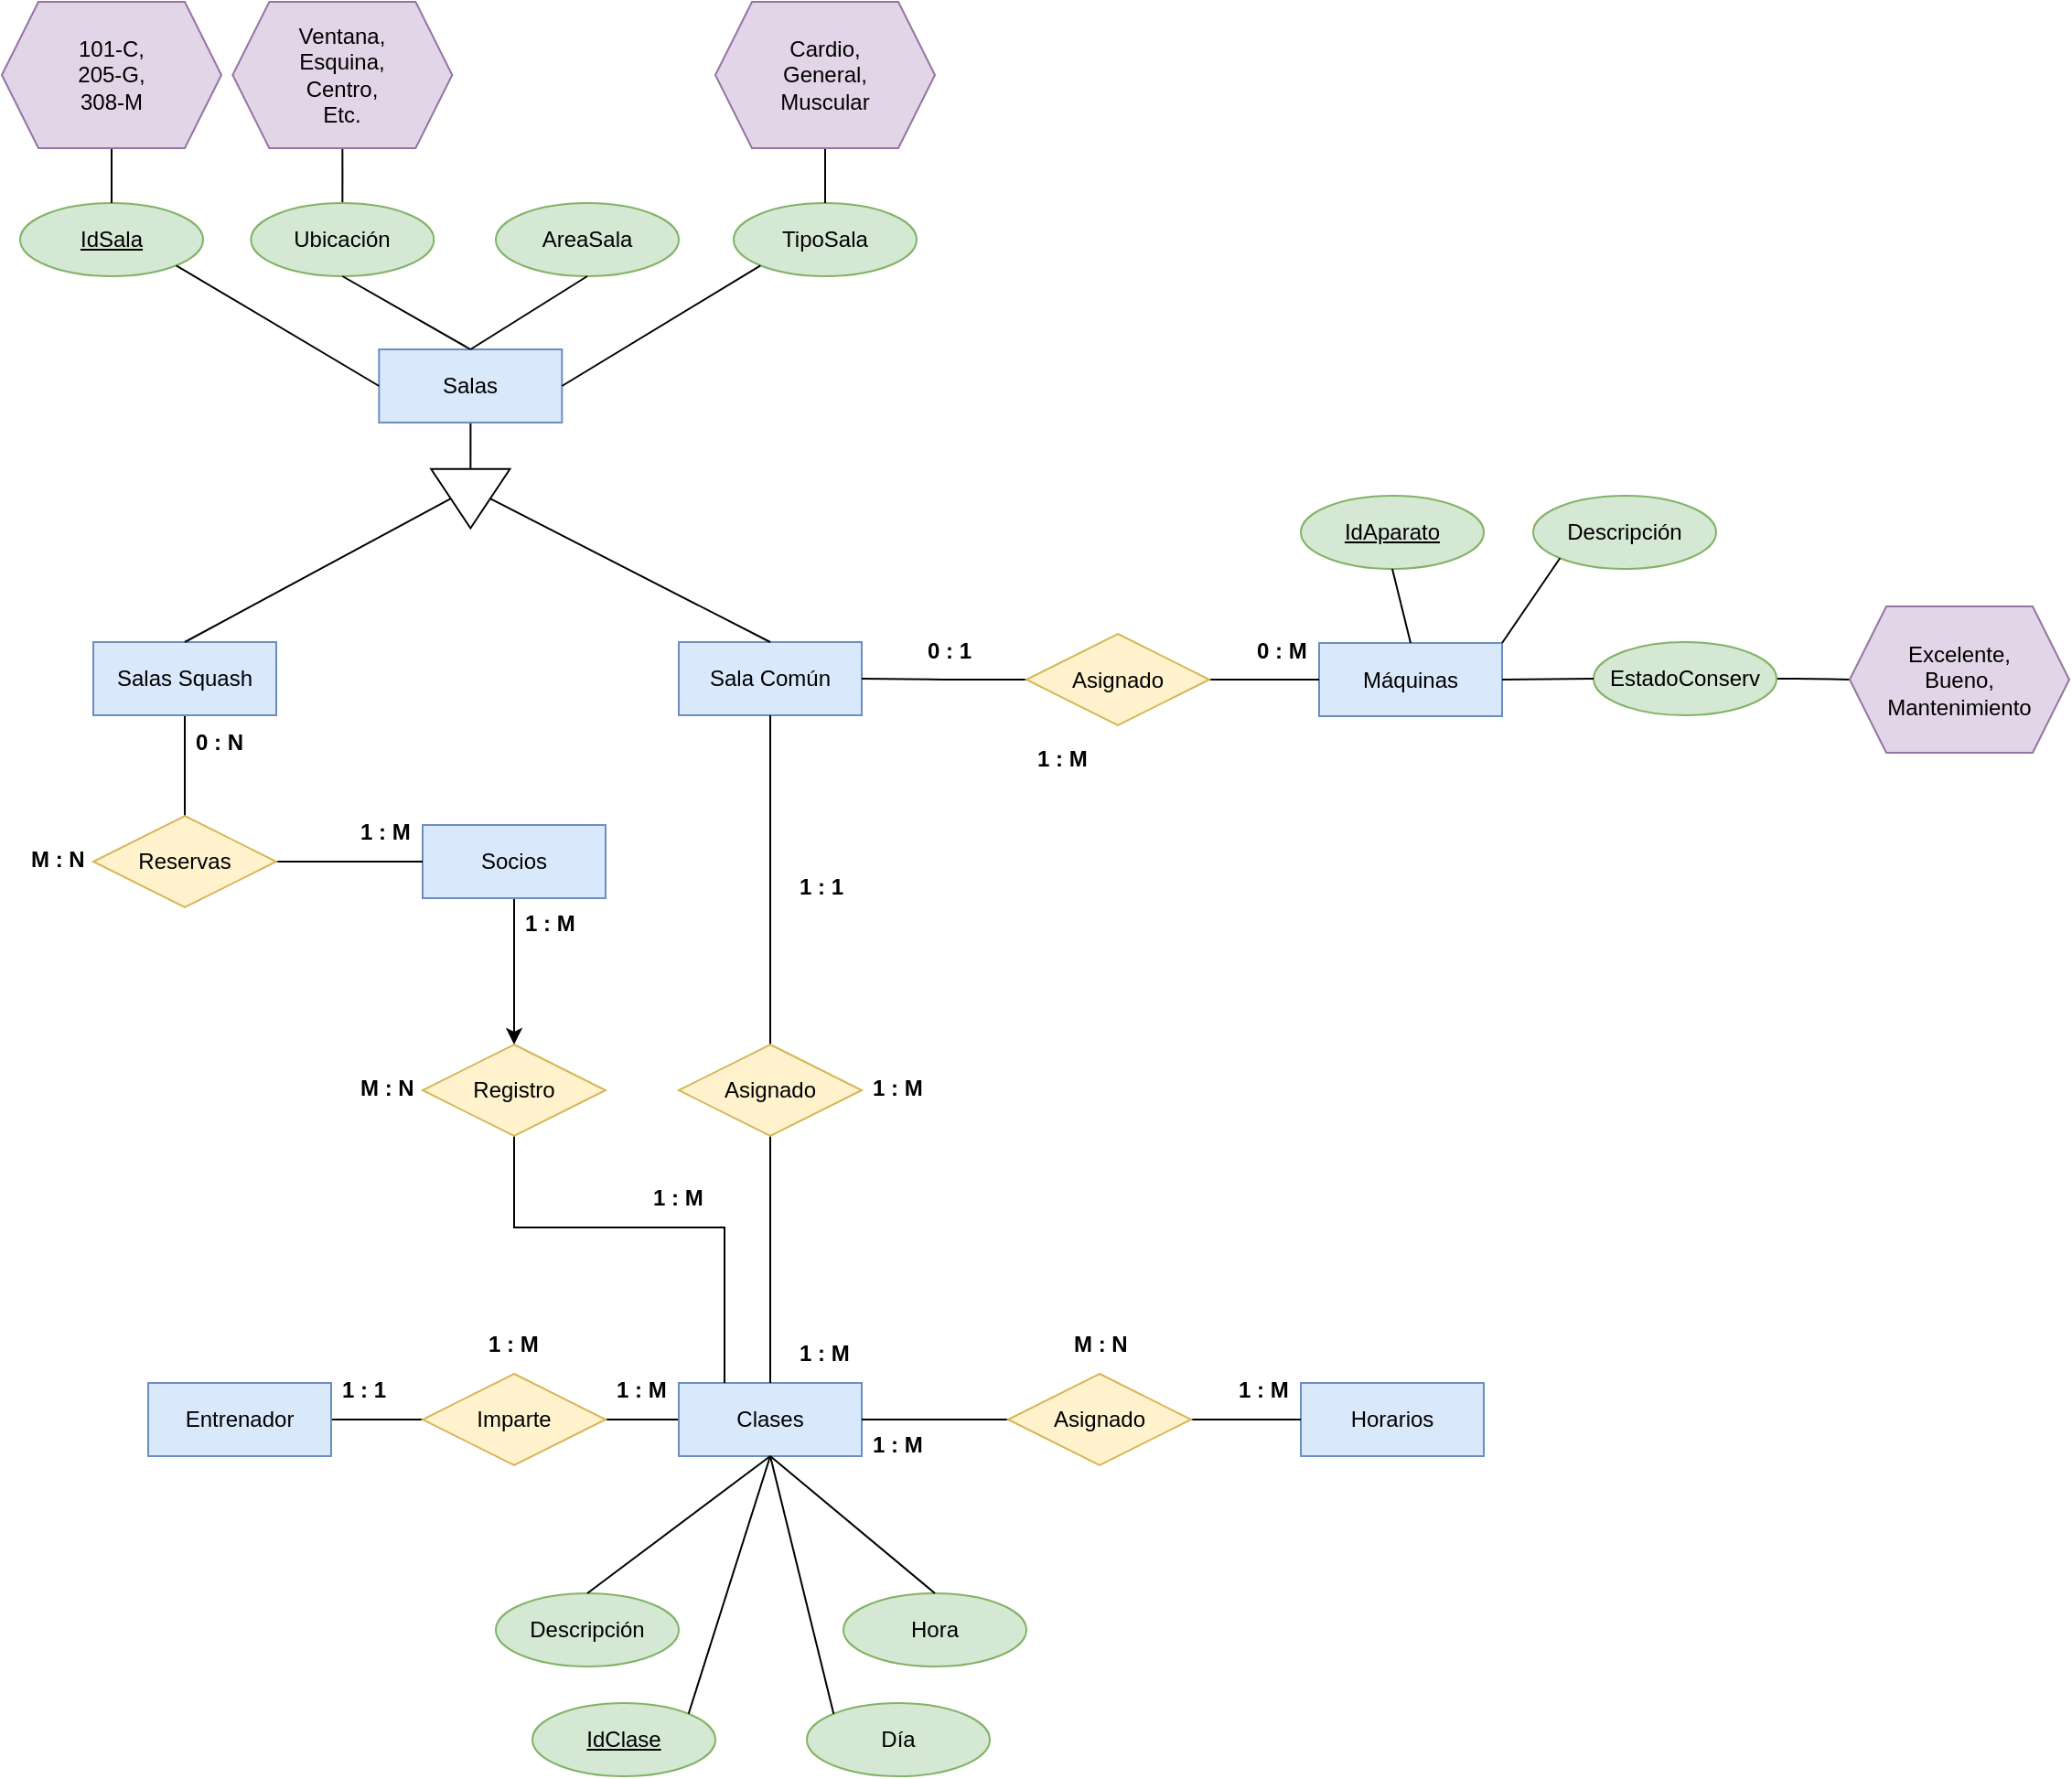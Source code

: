 <mxfile version="24.2.5" type="github">
  <diagram name="Página-1" id="1MkTyme_7WJyzQmy0kGP">
    <mxGraphModel dx="1535" dy="1617" grid="1" gridSize="10" guides="1" tooltips="1" connect="1" arrows="1" fold="1" page="1" pageScale="1" pageWidth="827" pageHeight="1169" math="0" shadow="0">
      <root>
        <mxCell id="0" />
        <mxCell id="1" parent="0" />
        <mxCell id="kHYHPtMem_qtSoGcVM8E-1" value="Sala Común" style="whiteSpace=wrap;html=1;align=center;fillColor=#dae8fc;strokeColor=#6c8ebf;fontSize=12;rounded=0;" parent="1" vertex="1">
          <mxGeometry x="360" y="160" width="100" height="40" as="geometry" />
        </mxCell>
        <mxCell id="Ol6Qqk-GlatQAoq85x_6-18" style="edgeStyle=orthogonalEdgeStyle;rounded=0;orthogonalLoop=1;jettySize=auto;html=1;" edge="1" parent="1" source="kHYHPtMem_qtSoGcVM8E-2" target="Ol6Qqk-GlatQAoq85x_6-17">
          <mxGeometry relative="1" as="geometry" />
        </mxCell>
        <mxCell id="kHYHPtMem_qtSoGcVM8E-2" value="Socios" style="whiteSpace=wrap;html=1;align=center;fillColor=#dae8fc;strokeColor=#6c8ebf;rounded=0;" parent="1" vertex="1">
          <mxGeometry x="220" y="260" width="100" height="40" as="geometry" />
        </mxCell>
        <mxCell id="kHYHPtMem_qtSoGcVM8E-31" value="" style="edgeStyle=orthogonalEdgeStyle;rounded=0;orthogonalLoop=1;jettySize=auto;html=1;endArrow=none;endFill=0;" parent="1" source="kHYHPtMem_qtSoGcVM8E-3" target="kHYHPtMem_qtSoGcVM8E-25" edge="1">
          <mxGeometry relative="1" as="geometry" />
        </mxCell>
        <mxCell id="kHYHPtMem_qtSoGcVM8E-3" value="Entrenador" style="whiteSpace=wrap;html=1;align=center;fillColor=#dae8fc;strokeColor=#6c8ebf;rounded=0;" parent="1" vertex="1">
          <mxGeometry x="70" y="565" width="100" height="40" as="geometry" />
        </mxCell>
        <mxCell id="kHYHPtMem_qtSoGcVM8E-4" value="Máquinas" style="whiteSpace=wrap;html=1;align=center;fillColor=#dae8fc;strokeColor=#6c8ebf;rounded=0;" parent="1" vertex="1">
          <mxGeometry x="710" y="160.5" width="100" height="40" as="geometry" />
        </mxCell>
        <mxCell id="Ol6Qqk-GlatQAoq85x_6-3" style="edgeStyle=orthogonalEdgeStyle;rounded=0;orthogonalLoop=1;jettySize=auto;html=1;entryX=0.5;entryY=0;entryDx=0;entryDy=0;endArrow=none;endFill=0;" edge="1" parent="1" source="kHYHPtMem_qtSoGcVM8E-5" target="Ol6Qqk-GlatQAoq85x_6-1">
          <mxGeometry relative="1" as="geometry" />
        </mxCell>
        <mxCell id="kHYHPtMem_qtSoGcVM8E-5" value="Salas Squash" style="whiteSpace=wrap;html=1;align=center;fillColor=#dae8fc;strokeColor=#6c8ebf;rounded=0;" parent="1" vertex="1">
          <mxGeometry x="40.0" y="160" width="100" height="40" as="geometry" />
        </mxCell>
        <mxCell id="kHYHPtMem_qtSoGcVM8E-12" value="" style="edgeStyle=orthogonalEdgeStyle;rounded=0;orthogonalLoop=1;jettySize=auto;html=1;endArrow=none;endFill=0;" parent="1" source="kHYHPtMem_qtSoGcVM8E-6" target="kHYHPtMem_qtSoGcVM8E-4" edge="1">
          <mxGeometry relative="1" as="geometry" />
        </mxCell>
        <mxCell id="kHYHPtMem_qtSoGcVM8E-16" style="edgeStyle=orthogonalEdgeStyle;rounded=0;orthogonalLoop=1;jettySize=auto;html=1;endArrow=none;endFill=0;" parent="1" source="kHYHPtMem_qtSoGcVM8E-6" target="kHYHPtMem_qtSoGcVM8E-1" edge="1">
          <mxGeometry relative="1" as="geometry" />
        </mxCell>
        <mxCell id="kHYHPtMem_qtSoGcVM8E-6" value="Asignado" style="shape=rhombus;perimeter=rhombusPerimeter;whiteSpace=wrap;html=1;align=center;fillColor=#fff2cc;strokeColor=#d6b656;rounded=0;" parent="1" vertex="1">
          <mxGeometry x="550" y="155.5" width="100" height="50" as="geometry" />
        </mxCell>
        <mxCell id="kHYHPtMem_qtSoGcVM8E-7" value="1 : M" style="text;strokeColor=none;fillColor=none;spacingLeft=4;spacingRight=4;overflow=hidden;rotatable=0;points=[[0,0.5],[1,0.5]];portConstraint=eastwest;fontSize=12;whiteSpace=wrap;html=1;fontStyle=1;rounded=0;" parent="1" vertex="1">
          <mxGeometry x="550" y="210" width="40" height="30" as="geometry" />
        </mxCell>
        <mxCell id="kHYHPtMem_qtSoGcVM8E-30" value="" style="edgeStyle=orthogonalEdgeStyle;rounded=0;orthogonalLoop=1;jettySize=auto;html=1;endArrow=none;endFill=0;" parent="1" source="kHYHPtMem_qtSoGcVM8E-10" target="kHYHPtMem_qtSoGcVM8E-25" edge="1">
          <mxGeometry relative="1" as="geometry" />
        </mxCell>
        <mxCell id="kHYHPtMem_qtSoGcVM8E-10" value="Clases" style="whiteSpace=wrap;html=1;align=center;fillColor=#dae8fc;strokeColor=#6c8ebf;rounded=0;" parent="1" vertex="1">
          <mxGeometry x="360" y="565" width="100" height="40" as="geometry" />
        </mxCell>
        <mxCell id="kHYHPtMem_qtSoGcVM8E-13" value="0 : M" style="text;strokeColor=none;fillColor=none;spacingLeft=4;spacingRight=4;overflow=hidden;rotatable=0;points=[[0,0.5],[1,0.5]];portConstraint=eastwest;fontSize=12;whiteSpace=wrap;html=1;fontStyle=1;rounded=0;" parent="1" vertex="1">
          <mxGeometry x="670" y="150.5" width="40" height="30" as="geometry" />
        </mxCell>
        <mxCell id="kHYHPtMem_qtSoGcVM8E-14" value="0 : 1" style="text;strokeColor=none;fillColor=none;spacingLeft=4;spacingRight=4;overflow=hidden;rotatable=0;points=[[0,0.5],[1,0.5]];portConstraint=eastwest;fontSize=12;whiteSpace=wrap;html=1;fontStyle=1;rounded=0;" parent="1" vertex="1">
          <mxGeometry x="490" y="150.5" width="40" height="30" as="geometry" />
        </mxCell>
        <mxCell id="kHYHPtMem_qtSoGcVM8E-22" value="" style="edgeStyle=orthogonalEdgeStyle;rounded=0;orthogonalLoop=1;jettySize=auto;html=1;endArrow=none;endFill=0;" parent="1" source="kHYHPtMem_qtSoGcVM8E-17" target="kHYHPtMem_qtSoGcVM8E-1" edge="1">
          <mxGeometry relative="1" as="geometry" />
        </mxCell>
        <mxCell id="kHYHPtMem_qtSoGcVM8E-24" style="edgeStyle=orthogonalEdgeStyle;rounded=0;orthogonalLoop=1;jettySize=auto;html=1;endArrow=none;endFill=0;" parent="1" source="kHYHPtMem_qtSoGcVM8E-17" target="kHYHPtMem_qtSoGcVM8E-10" edge="1">
          <mxGeometry relative="1" as="geometry" />
        </mxCell>
        <mxCell id="kHYHPtMem_qtSoGcVM8E-17" value="Asignado" style="shape=rhombus;perimeter=rhombusPerimeter;whiteSpace=wrap;html=1;align=center;fillColor=#fff2cc;strokeColor=#d6b656;rounded=0;" parent="1" vertex="1">
          <mxGeometry x="360" y="380" width="100" height="50" as="geometry" />
        </mxCell>
        <mxCell id="kHYHPtMem_qtSoGcVM8E-19" value="1 : M" style="text;strokeColor=none;fillColor=none;spacingLeft=4;spacingRight=4;overflow=hidden;rotatable=0;points=[[0,0.5],[1,0.5]];portConstraint=eastwest;fontSize=12;whiteSpace=wrap;html=1;fontStyle=1;rounded=0;" parent="1" vertex="1">
          <mxGeometry x="460" y="390" width="40" height="30" as="geometry" />
        </mxCell>
        <mxCell id="kHYHPtMem_qtSoGcVM8E-20" value="1 : M" style="text;strokeColor=none;fillColor=none;spacingLeft=4;spacingRight=4;overflow=hidden;rotatable=0;points=[[0,0.5],[1,0.5]];portConstraint=eastwest;fontSize=12;whiteSpace=wrap;html=1;fontStyle=1;rounded=0;" parent="1" vertex="1">
          <mxGeometry x="420" y="535" width="40" height="30" as="geometry" />
        </mxCell>
        <mxCell id="kHYHPtMem_qtSoGcVM8E-21" value="1 : 1" style="text;strokeColor=none;fillColor=none;spacingLeft=4;spacingRight=4;overflow=hidden;rotatable=0;points=[[0,0.5],[1,0.5]];portConstraint=eastwest;fontSize=12;whiteSpace=wrap;html=1;fontStyle=1;rounded=0;" parent="1" vertex="1">
          <mxGeometry x="420" y="280" width="40" height="30" as="geometry" />
        </mxCell>
        <mxCell id="kHYHPtMem_qtSoGcVM8E-25" value="Imparte" style="shape=rhombus;perimeter=rhombusPerimeter;whiteSpace=wrap;html=1;align=center;fillColor=#fff2cc;strokeColor=#d6b656;rounded=0;" parent="1" vertex="1">
          <mxGeometry x="220" y="560" width="100" height="50" as="geometry" />
        </mxCell>
        <mxCell id="kHYHPtMem_qtSoGcVM8E-28" value="1 : M" style="text;strokeColor=none;fillColor=none;spacingLeft=4;spacingRight=4;overflow=hidden;rotatable=0;points=[[0,0.5],[1,0.5]];portConstraint=eastwest;fontSize=12;whiteSpace=wrap;html=1;fontStyle=1;rounded=0;" parent="1" vertex="1">
          <mxGeometry x="250" y="530" width="40" height="30" as="geometry" />
        </mxCell>
        <mxCell id="kHYHPtMem_qtSoGcVM8E-32" value="1 : M" style="text;strokeColor=none;fillColor=none;spacingLeft=4;spacingRight=4;overflow=hidden;rotatable=0;points=[[0,0.5],[1,0.5]];portConstraint=eastwest;fontSize=12;whiteSpace=wrap;html=1;fontStyle=1;rounded=0;" parent="1" vertex="1">
          <mxGeometry x="320" y="555" width="40" height="30" as="geometry" />
        </mxCell>
        <mxCell id="kHYHPtMem_qtSoGcVM8E-33" value="1 : 1" style="text;strokeColor=none;fillColor=none;spacingLeft=4;spacingRight=4;overflow=hidden;rotatable=0;points=[[0,0.5],[1,0.5]];portConstraint=eastwest;fontSize=12;whiteSpace=wrap;html=1;fontStyle=1;rounded=0;" parent="1" vertex="1">
          <mxGeometry x="170" y="555" width="40" height="30" as="geometry" />
        </mxCell>
        <mxCell id="kHYHPtMem_qtSoGcVM8E-36" value="" style="edgeStyle=orthogonalEdgeStyle;rounded=0;orthogonalLoop=1;jettySize=auto;html=1;endArrow=none;endFill=0;" parent="1" source="kHYHPtMem_qtSoGcVM8E-34" target="kHYHPtMem_qtSoGcVM8E-35" edge="1">
          <mxGeometry relative="1" as="geometry" />
        </mxCell>
        <mxCell id="kHYHPtMem_qtSoGcVM8E-34" value="Salas" style="whiteSpace=wrap;html=1;align=center;fillColor=#dae8fc;strokeColor=#6c8ebf;rounded=0;shadow=0;" parent="1" vertex="1">
          <mxGeometry x="196.17" width="100" height="40" as="geometry" />
        </mxCell>
        <mxCell id="kHYHPtMem_qtSoGcVM8E-35" value="" style="triangle;whiteSpace=wrap;html=1;rotation=90;rounded=0;" parent="1" vertex="1">
          <mxGeometry x="230.0" y="60" width="32.35" height="43.13" as="geometry" />
        </mxCell>
        <mxCell id="kHYHPtMem_qtSoGcVM8E-39" value="" style="endArrow=none;html=1;rounded=0;exitX=0.5;exitY=0;exitDx=0;exitDy=0;entryX=0.5;entryY=1;entryDx=0;entryDy=0;" parent="1" source="kHYHPtMem_qtSoGcVM8E-5" target="kHYHPtMem_qtSoGcVM8E-35" edge="1">
          <mxGeometry width="50" height="50" relative="1" as="geometry">
            <mxPoint x="280" y="250" as="sourcePoint" />
            <mxPoint x="330" y="200" as="targetPoint" />
          </mxGeometry>
        </mxCell>
        <mxCell id="kHYHPtMem_qtSoGcVM8E-40" value="" style="endArrow=none;html=1;rounded=0;exitX=0.5;exitY=0;exitDx=0;exitDy=0;entryX=0.5;entryY=0;entryDx=0;entryDy=0;" parent="1" source="kHYHPtMem_qtSoGcVM8E-35" target="kHYHPtMem_qtSoGcVM8E-1" edge="1">
          <mxGeometry width="50" height="50" relative="1" as="geometry">
            <mxPoint x="170" y="250" as="sourcePoint" />
            <mxPoint x="259" y="163" as="targetPoint" />
          </mxGeometry>
        </mxCell>
        <mxCell id="Ol6Qqk-GlatQAoq85x_6-4" style="edgeStyle=orthogonalEdgeStyle;rounded=0;orthogonalLoop=1;jettySize=auto;html=1;endArrow=none;endFill=0;" edge="1" parent="1" source="Ol6Qqk-GlatQAoq85x_6-1" target="kHYHPtMem_qtSoGcVM8E-2">
          <mxGeometry relative="1" as="geometry" />
        </mxCell>
        <mxCell id="Ol6Qqk-GlatQAoq85x_6-1" value="Reservas" style="shape=rhombus;perimeter=rhombusPerimeter;whiteSpace=wrap;html=1;align=center;fillColor=#fff2cc;strokeColor=#d6b656;rounded=0;" vertex="1" parent="1">
          <mxGeometry x="40" y="255" width="100" height="50" as="geometry" />
        </mxCell>
        <mxCell id="Ol6Qqk-GlatQAoq85x_6-2" value="M : N" style="text;strokeColor=none;fillColor=none;spacingLeft=4;spacingRight=4;overflow=hidden;rotatable=0;points=[[0,0.5],[1,0.5]];portConstraint=eastwest;fontSize=12;whiteSpace=wrap;html=1;fontStyle=1;rounded=0;" vertex="1" parent="1">
          <mxGeometry y="265" width="40" height="30" as="geometry" />
        </mxCell>
        <mxCell id="Ol6Qqk-GlatQAoq85x_6-5" value="0 : N" style="text;strokeColor=none;fillColor=none;spacingLeft=4;spacingRight=4;overflow=hidden;rotatable=0;points=[[0,0.5],[1,0.5]];portConstraint=eastwest;fontSize=12;whiteSpace=wrap;html=1;fontStyle=1;rounded=0;" vertex="1" parent="1">
          <mxGeometry x="90" y="200.5" width="40" height="30" as="geometry" />
        </mxCell>
        <mxCell id="Ol6Qqk-GlatQAoq85x_6-6" value="1 : M" style="text;strokeColor=none;fillColor=none;spacingLeft=4;spacingRight=4;overflow=hidden;rotatable=0;points=[[0,0.5],[1,0.5]];portConstraint=eastwest;fontSize=12;whiteSpace=wrap;html=1;fontStyle=1;rounded=0;" vertex="1" parent="1">
          <mxGeometry x="180" y="250" width="40" height="30" as="geometry" />
        </mxCell>
        <mxCell id="Ol6Qqk-GlatQAoq85x_6-11" value="Horarios" style="whiteSpace=wrap;html=1;align=center;fillColor=#dae8fc;strokeColor=#6c8ebf;rounded=0;" vertex="1" parent="1">
          <mxGeometry x="700" y="565" width="100" height="40" as="geometry" />
        </mxCell>
        <mxCell id="Ol6Qqk-GlatQAoq85x_6-15" style="edgeStyle=orthogonalEdgeStyle;rounded=0;orthogonalLoop=1;jettySize=auto;html=1;entryX=0;entryY=0.5;entryDx=0;entryDy=0;endArrow=none;endFill=0;" edge="1" parent="1" source="Ol6Qqk-GlatQAoq85x_6-13" target="Ol6Qqk-GlatQAoq85x_6-11">
          <mxGeometry relative="1" as="geometry" />
        </mxCell>
        <mxCell id="Ol6Qqk-GlatQAoq85x_6-16" style="edgeStyle=orthogonalEdgeStyle;rounded=0;orthogonalLoop=1;jettySize=auto;html=1;endArrow=none;endFill=0;" edge="1" parent="1" source="Ol6Qqk-GlatQAoq85x_6-13" target="kHYHPtMem_qtSoGcVM8E-10">
          <mxGeometry relative="1" as="geometry" />
        </mxCell>
        <mxCell id="Ol6Qqk-GlatQAoq85x_6-13" value="Asignado" style="shape=rhombus;perimeter=rhombusPerimeter;whiteSpace=wrap;html=1;align=center;fillColor=#fff2cc;strokeColor=#d6b656;rounded=0;" vertex="1" parent="1">
          <mxGeometry x="540" y="560" width="100" height="50" as="geometry" />
        </mxCell>
        <mxCell id="Ol6Qqk-GlatQAoq85x_6-14" value="M : N" style="text;strokeColor=none;fillColor=none;spacingLeft=4;spacingRight=4;overflow=hidden;rotatable=0;points=[[0,0.5],[1,0.5]];portConstraint=eastwest;fontSize=12;whiteSpace=wrap;html=1;fontStyle=1;rounded=0;" vertex="1" parent="1">
          <mxGeometry x="570" y="530" width="40" height="30" as="geometry" />
        </mxCell>
        <mxCell id="Ol6Qqk-GlatQAoq85x_6-19" style="edgeStyle=orthogonalEdgeStyle;rounded=0;orthogonalLoop=1;jettySize=auto;html=1;entryX=0.25;entryY=0;entryDx=0;entryDy=0;exitX=0.5;exitY=1;exitDx=0;exitDy=0;endArrow=none;endFill=0;" edge="1" parent="1" source="Ol6Qqk-GlatQAoq85x_6-17" target="kHYHPtMem_qtSoGcVM8E-10">
          <mxGeometry relative="1" as="geometry">
            <Array as="points">
              <mxPoint x="270" y="480" />
              <mxPoint x="385" y="480" />
            </Array>
          </mxGeometry>
        </mxCell>
        <mxCell id="Ol6Qqk-GlatQAoq85x_6-17" value="Registro" style="shape=rhombus;perimeter=rhombusPerimeter;whiteSpace=wrap;html=1;align=center;fillColor=#fff2cc;strokeColor=#d6b656;rounded=0;" vertex="1" parent="1">
          <mxGeometry x="220" y="380" width="100" height="50" as="geometry" />
        </mxCell>
        <mxCell id="Ol6Qqk-GlatQAoq85x_6-20" value="M : N" style="text;strokeColor=none;fillColor=none;spacingLeft=4;spacingRight=4;overflow=hidden;rotatable=0;points=[[0,0.5],[1,0.5]];portConstraint=eastwest;fontSize=12;whiteSpace=wrap;html=1;fontStyle=1;rounded=0;" vertex="1" parent="1">
          <mxGeometry x="180" y="390" width="40" height="30" as="geometry" />
        </mxCell>
        <mxCell id="Ol6Qqk-GlatQAoq85x_6-21" value="1 : M" style="text;strokeColor=none;fillColor=none;spacingLeft=4;spacingRight=4;overflow=hidden;rotatable=0;points=[[0,0.5],[1,0.5]];portConstraint=eastwest;fontSize=12;whiteSpace=wrap;html=1;fontStyle=1;rounded=0;" vertex="1" parent="1">
          <mxGeometry x="460" y="585" width="40" height="30" as="geometry" />
        </mxCell>
        <mxCell id="Ol6Qqk-GlatQAoq85x_6-22" value="1 : M" style="text;strokeColor=none;fillColor=none;spacingLeft=4;spacingRight=4;overflow=hidden;rotatable=0;points=[[0,0.5],[1,0.5]];portConstraint=eastwest;fontSize=12;whiteSpace=wrap;html=1;fontStyle=1;rounded=0;" vertex="1" parent="1">
          <mxGeometry x="660" y="555" width="40" height="30" as="geometry" />
        </mxCell>
        <mxCell id="Ol6Qqk-GlatQAoq85x_6-23" value="1 : M" style="text;strokeColor=none;fillColor=none;spacingLeft=4;spacingRight=4;overflow=hidden;rotatable=0;points=[[0,0.5],[1,0.5]];portConstraint=eastwest;fontSize=12;whiteSpace=wrap;html=1;fontStyle=1;rounded=0;" vertex="1" parent="1">
          <mxGeometry x="340" y="450" width="40" height="30" as="geometry" />
        </mxCell>
        <mxCell id="Ol6Qqk-GlatQAoq85x_6-24" value="1 : M" style="text;strokeColor=none;fillColor=none;spacingLeft=4;spacingRight=4;overflow=hidden;rotatable=0;points=[[0,0.5],[1,0.5]];portConstraint=eastwest;fontSize=12;whiteSpace=wrap;html=1;fontStyle=1;rounded=0;" vertex="1" parent="1">
          <mxGeometry x="270" y="300" width="40" height="30" as="geometry" />
        </mxCell>
        <mxCell id="Ol6Qqk-GlatQAoq85x_6-28" style="edgeStyle=orthogonalEdgeStyle;rounded=0;orthogonalLoop=1;jettySize=auto;html=1;entryX=0.5;entryY=1;entryDx=0;entryDy=0;endArrow=none;endFill=0;" edge="1" parent="1" source="Ol6Qqk-GlatQAoq85x_6-25" target="Ol6Qqk-GlatQAoq85x_6-27">
          <mxGeometry relative="1" as="geometry" />
        </mxCell>
        <mxCell id="Ol6Qqk-GlatQAoq85x_6-25" value="Ubicación" style="ellipse;whiteSpace=wrap;html=1;align=center;rounded=0;fillColor=#d5e8d4;strokeColor=#82b366;" vertex="1" parent="1">
          <mxGeometry x="126.17" y="-80" width="100" height="40" as="geometry" />
        </mxCell>
        <mxCell id="Ol6Qqk-GlatQAoq85x_6-27" value="Ventana,&lt;div&gt;Esquina,&lt;/div&gt;&lt;div&gt;Centro,&lt;/div&gt;&lt;div&gt;Etc.&lt;/div&gt;" style="shape=hexagon;perimeter=hexagonPerimeter2;whiteSpace=wrap;html=1;fixedSize=1;rounded=0;fillColor=#e1d5e7;strokeColor=#9673a6;" vertex="1" parent="1">
          <mxGeometry x="116.17" y="-190" width="120" height="80" as="geometry" />
        </mxCell>
        <mxCell id="Ol6Qqk-GlatQAoq85x_6-29" value="IdSala" style="ellipse;whiteSpace=wrap;html=1;align=center;fontStyle=4;rounded=0;fillColor=#d5e8d4;strokeColor=#82b366;" vertex="1" parent="1">
          <mxGeometry y="-80" width="100" height="40" as="geometry" />
        </mxCell>
        <mxCell id="Ol6Qqk-GlatQAoq85x_6-33" value="" style="endArrow=none;html=1;rounded=0;exitX=1;exitY=1;exitDx=0;exitDy=0;entryX=0;entryY=0.5;entryDx=0;entryDy=0;" edge="1" parent="1" source="Ol6Qqk-GlatQAoq85x_6-29" target="kHYHPtMem_qtSoGcVM8E-34">
          <mxGeometry relative="1" as="geometry">
            <mxPoint x="220" y="-40" as="sourcePoint" />
            <mxPoint x="160" y="10" as="targetPoint" />
          </mxGeometry>
        </mxCell>
        <mxCell id="Ol6Qqk-GlatQAoq85x_6-34" value="TipoSala" style="ellipse;whiteSpace=wrap;html=1;align=center;rounded=0;fillColor=#d5e8d4;strokeColor=#82b366;" vertex="1" parent="1">
          <mxGeometry x="390" y="-80" width="100" height="40" as="geometry" />
        </mxCell>
        <mxCell id="Ol6Qqk-GlatQAoq85x_6-35" value="" style="endArrow=none;html=1;rounded=0;entryX=0;entryY=1;entryDx=0;entryDy=0;exitX=1;exitY=0.5;exitDx=0;exitDy=0;" edge="1" parent="1" source="kHYHPtMem_qtSoGcVM8E-34" target="Ol6Qqk-GlatQAoq85x_6-34">
          <mxGeometry relative="1" as="geometry">
            <mxPoint x="350" y="20" as="sourcePoint" />
            <mxPoint x="380" y="-40" as="targetPoint" />
          </mxGeometry>
        </mxCell>
        <mxCell id="Ol6Qqk-GlatQAoq85x_6-36" value="" style="endArrow=none;html=1;rounded=0;exitX=0.5;exitY=1;exitDx=0;exitDy=0;entryX=0.5;entryY=0;entryDx=0;entryDy=0;" edge="1" parent="1" source="Ol6Qqk-GlatQAoq85x_6-25" target="kHYHPtMem_qtSoGcVM8E-34">
          <mxGeometry relative="1" as="geometry">
            <mxPoint x="199" y="-36" as="sourcePoint" />
            <mxPoint x="310" y="30" as="targetPoint" />
          </mxGeometry>
        </mxCell>
        <mxCell id="Ol6Qqk-GlatQAoq85x_6-37" value="AreaSala" style="ellipse;whiteSpace=wrap;html=1;align=center;rounded=0;fillColor=#d5e8d4;strokeColor=#82b366;" vertex="1" parent="1">
          <mxGeometry x="260" y="-80" width="100" height="40" as="geometry" />
        </mxCell>
        <mxCell id="Ol6Qqk-GlatQAoq85x_6-38" value="" style="endArrow=none;html=1;rounded=0;exitX=0.5;exitY=1;exitDx=0;exitDy=0;entryX=0.5;entryY=0;entryDx=0;entryDy=0;" edge="1" parent="1" source="Ol6Qqk-GlatQAoq85x_6-37" target="kHYHPtMem_qtSoGcVM8E-34">
          <mxGeometry relative="1" as="geometry">
            <mxPoint x="186" y="-30" as="sourcePoint" />
            <mxPoint x="256" y="10" as="targetPoint" />
          </mxGeometry>
        </mxCell>
        <mxCell id="Ol6Qqk-GlatQAoq85x_6-40" style="edgeStyle=orthogonalEdgeStyle;orthogonalLoop=1;jettySize=auto;html=1;entryX=0.5;entryY=0;entryDx=0;entryDy=0;endArrow=none;endFill=0;" edge="1" parent="1" source="Ol6Qqk-GlatQAoq85x_6-39" target="Ol6Qqk-GlatQAoq85x_6-29">
          <mxGeometry relative="1" as="geometry" />
        </mxCell>
        <mxCell id="Ol6Qqk-GlatQAoq85x_6-39" value="101-C,&lt;div&gt;205-G,&lt;/div&gt;&lt;div&gt;308-M&lt;/div&gt;" style="shape=hexagon;perimeter=hexagonPerimeter2;whiteSpace=wrap;html=1;fixedSize=1;rounded=0;fillColor=#e1d5e7;strokeColor=#9673a6;" vertex="1" parent="1">
          <mxGeometry x="-10.0" y="-190" width="120" height="80" as="geometry" />
        </mxCell>
        <mxCell id="Ol6Qqk-GlatQAoq85x_6-42" style="edgeStyle=orthogonalEdgeStyle;orthogonalLoop=1;jettySize=auto;html=1;entryX=0.5;entryY=0;entryDx=0;entryDy=0;endArrow=none;endFill=0;" edge="1" parent="1" source="Ol6Qqk-GlatQAoq85x_6-41" target="Ol6Qqk-GlatQAoq85x_6-34">
          <mxGeometry relative="1" as="geometry" />
        </mxCell>
        <mxCell id="Ol6Qqk-GlatQAoq85x_6-41" value="Cardio,&lt;div&gt;General,&lt;/div&gt;&lt;div&gt;Muscular&lt;/div&gt;" style="shape=hexagon;perimeter=hexagonPerimeter2;whiteSpace=wrap;html=1;fixedSize=1;rounded=0;fillColor=#e1d5e7;strokeColor=#9673a6;" vertex="1" parent="1">
          <mxGeometry x="380" y="-190" width="120" height="80" as="geometry" />
        </mxCell>
        <mxCell id="Ol6Qqk-GlatQAoq85x_6-43" value="IdAparato" style="ellipse;whiteSpace=wrap;html=1;align=center;fontStyle=4;rounded=0;fillColor=#d5e8d4;strokeColor=#82b366;" vertex="1" parent="1">
          <mxGeometry x="700" y="80" width="100" height="40" as="geometry" />
        </mxCell>
        <mxCell id="Ol6Qqk-GlatQAoq85x_6-44" value="Descripción" style="ellipse;whiteSpace=wrap;html=1;align=center;rounded=0;fillColor=#d5e8d4;strokeColor=#82b366;" vertex="1" parent="1">
          <mxGeometry x="827" y="80" width="100" height="40" as="geometry" />
        </mxCell>
        <mxCell id="Ol6Qqk-GlatQAoq85x_6-52" style="edgeStyle=orthogonalEdgeStyle;orthogonalLoop=1;jettySize=auto;html=1;entryX=0;entryY=0.5;entryDx=0;entryDy=0;endArrow=none;endFill=0;" edge="1" parent="1" source="Ol6Qqk-GlatQAoq85x_6-45" target="Ol6Qqk-GlatQAoq85x_6-51">
          <mxGeometry relative="1" as="geometry" />
        </mxCell>
        <mxCell id="Ol6Qqk-GlatQAoq85x_6-45" value="EstadoConserv" style="ellipse;whiteSpace=wrap;html=1;align=center;rounded=0;fillColor=#d5e8d4;strokeColor=#82b366;" vertex="1" parent="1">
          <mxGeometry x="860" y="160" width="100" height="40" as="geometry" />
        </mxCell>
        <mxCell id="Ol6Qqk-GlatQAoq85x_6-46" value="" style="endArrow=none;html=1;rounded=0;exitX=0.5;exitY=1;exitDx=0;exitDy=0;entryX=0.5;entryY=0;entryDx=0;entryDy=0;" edge="1" parent="1" source="Ol6Qqk-GlatQAoq85x_6-43" target="kHYHPtMem_qtSoGcVM8E-4">
          <mxGeometry relative="1" as="geometry">
            <mxPoint x="700" y="160" as="sourcePoint" />
            <mxPoint x="860" y="160" as="targetPoint" />
          </mxGeometry>
        </mxCell>
        <mxCell id="Ol6Qqk-GlatQAoq85x_6-47" value="" style="endArrow=none;html=1;rounded=0;exitX=0;exitY=1;exitDx=0;exitDy=0;entryX=1;entryY=0;entryDx=0;entryDy=0;" edge="1" parent="1" source="Ol6Qqk-GlatQAoq85x_6-44" target="kHYHPtMem_qtSoGcVM8E-4">
          <mxGeometry relative="1" as="geometry">
            <mxPoint x="760" y="130" as="sourcePoint" />
            <mxPoint x="770" y="171" as="targetPoint" />
          </mxGeometry>
        </mxCell>
        <mxCell id="Ol6Qqk-GlatQAoq85x_6-50" value="" style="endArrow=none;html=1;rounded=0;exitX=0;exitY=0.5;exitDx=0;exitDy=0;entryX=1;entryY=0.5;entryDx=0;entryDy=0;" edge="1" parent="1" source="Ol6Qqk-GlatQAoq85x_6-45" target="kHYHPtMem_qtSoGcVM8E-4">
          <mxGeometry relative="1" as="geometry">
            <mxPoint x="900" y="130" as="sourcePoint" />
            <mxPoint x="820" y="171" as="targetPoint" />
          </mxGeometry>
        </mxCell>
        <mxCell id="Ol6Qqk-GlatQAoq85x_6-51" value="Excelente,&lt;div&gt;Bueno,&lt;/div&gt;&lt;div&gt;Mantenimiento&lt;/div&gt;" style="shape=hexagon;perimeter=hexagonPerimeter2;whiteSpace=wrap;html=1;fixedSize=1;rounded=0;fillColor=#e1d5e7;strokeColor=#9673a6;" vertex="1" parent="1">
          <mxGeometry x="1000" y="140.5" width="120" height="80" as="geometry" />
        </mxCell>
        <mxCell id="Ol6Qqk-GlatQAoq85x_6-53" value="IdClase" style="ellipse;whiteSpace=wrap;html=1;align=center;fontStyle=4;rounded=0;fillColor=#d5e8d4;strokeColor=#82b366;" vertex="1" parent="1">
          <mxGeometry x="280" y="740" width="100" height="40" as="geometry" />
        </mxCell>
        <mxCell id="Ol6Qqk-GlatQAoq85x_6-54" value="Descripción" style="ellipse;whiteSpace=wrap;html=1;align=center;rounded=0;fillColor=#d5e8d4;strokeColor=#82b366;" vertex="1" parent="1">
          <mxGeometry x="260" y="680" width="100" height="40" as="geometry" />
        </mxCell>
        <mxCell id="Ol6Qqk-GlatQAoq85x_6-55" value="Día" style="ellipse;whiteSpace=wrap;html=1;align=center;rounded=0;fillColor=#d5e8d4;strokeColor=#82b366;" vertex="1" parent="1">
          <mxGeometry x="430" y="740" width="100" height="40" as="geometry" />
        </mxCell>
        <mxCell id="Ol6Qqk-GlatQAoq85x_6-56" value="Hora" style="ellipse;whiteSpace=wrap;html=1;align=center;rounded=0;fillColor=#d5e8d4;strokeColor=#82b366;" vertex="1" parent="1">
          <mxGeometry x="450" y="680" width="100" height="40" as="geometry" />
        </mxCell>
        <mxCell id="Ol6Qqk-GlatQAoq85x_6-57" value="" style="endArrow=none;html=1;rounded=0;entryX=0.5;entryY=1;entryDx=0;entryDy=0;exitX=0.5;exitY=0;exitDx=0;exitDy=0;" edge="1" parent="1" source="Ol6Qqk-GlatQAoq85x_6-54" target="kHYHPtMem_qtSoGcVM8E-10">
          <mxGeometry relative="1" as="geometry">
            <mxPoint x="330" y="700" as="sourcePoint" />
            <mxPoint x="490" y="700" as="targetPoint" />
          </mxGeometry>
        </mxCell>
        <mxCell id="Ol6Qqk-GlatQAoq85x_6-58" value="" style="endArrow=none;html=1;rounded=0;entryX=0.5;entryY=1;entryDx=0;entryDy=0;exitX=0.5;exitY=0;exitDx=0;exitDy=0;" edge="1" parent="1" source="Ol6Qqk-GlatQAoq85x_6-56" target="kHYHPtMem_qtSoGcVM8E-10">
          <mxGeometry relative="1" as="geometry">
            <mxPoint x="320" y="690" as="sourcePoint" />
            <mxPoint x="420" y="615" as="targetPoint" />
          </mxGeometry>
        </mxCell>
        <mxCell id="Ol6Qqk-GlatQAoq85x_6-59" value="" style="endArrow=none;html=1;rounded=0;entryX=0.5;entryY=1;entryDx=0;entryDy=0;exitX=1;exitY=0;exitDx=0;exitDy=0;" edge="1" parent="1" source="Ol6Qqk-GlatQAoq85x_6-53" target="kHYHPtMem_qtSoGcVM8E-10">
          <mxGeometry relative="1" as="geometry">
            <mxPoint x="500" y="690" as="sourcePoint" />
            <mxPoint x="420" y="615" as="targetPoint" />
          </mxGeometry>
        </mxCell>
        <mxCell id="Ol6Qqk-GlatQAoq85x_6-60" value="" style="endArrow=none;html=1;rounded=0;entryX=0.5;entryY=1;entryDx=0;entryDy=0;exitX=0;exitY=0;exitDx=0;exitDy=0;" edge="1" parent="1" source="Ol6Qqk-GlatQAoq85x_6-55" target="kHYHPtMem_qtSoGcVM8E-10">
          <mxGeometry relative="1" as="geometry">
            <mxPoint x="365" y="776" as="sourcePoint" />
            <mxPoint x="420" y="660" as="targetPoint" />
          </mxGeometry>
        </mxCell>
      </root>
    </mxGraphModel>
  </diagram>
</mxfile>
